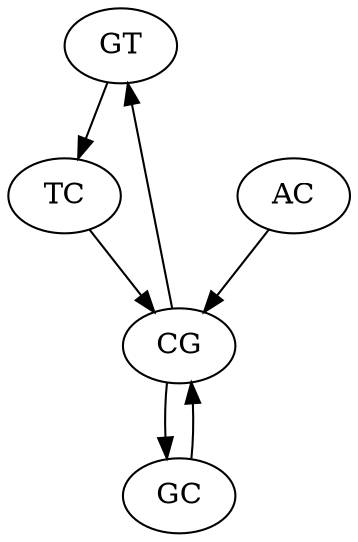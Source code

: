 // De bruijin graph
digraph {
	GT
	CG
	GC
	TC
	AC
	AC -> CG
	CG -> GC
	GC -> CG
	CG -> GT
	GT -> TC
	TC -> CG
}
